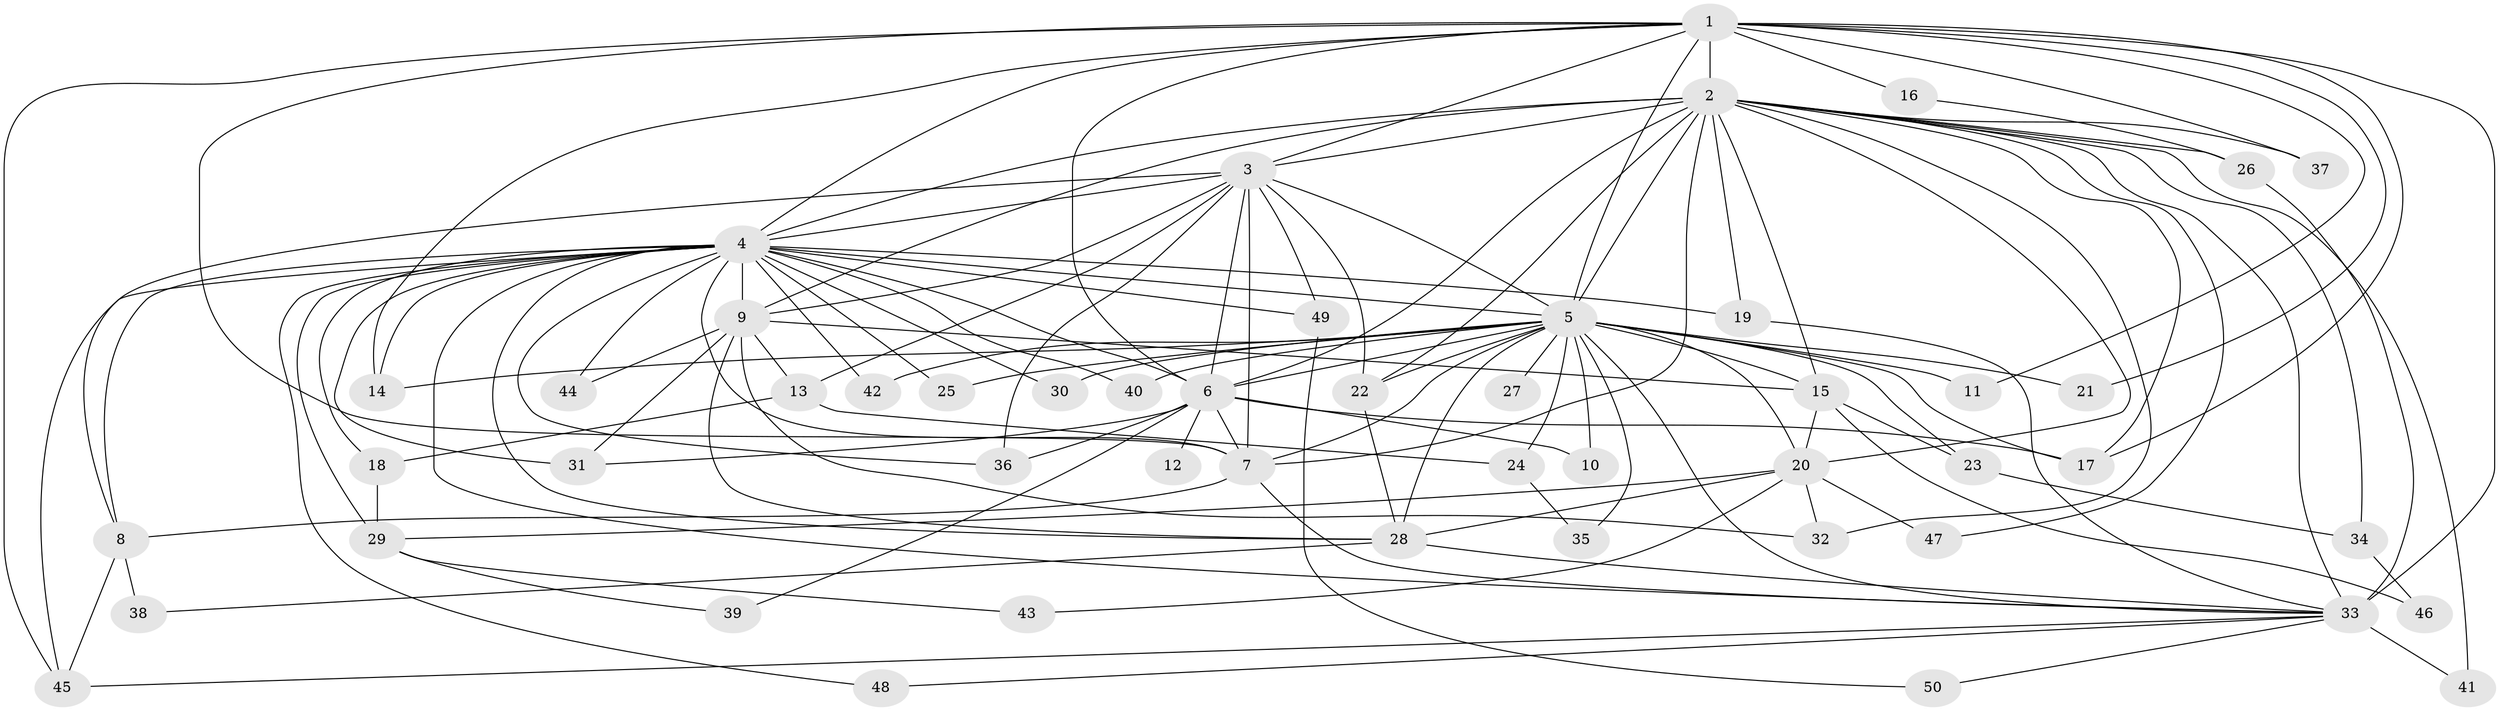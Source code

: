 // original degree distribution, {20: 0.010101010101010102, 15: 0.010101010101010102, 17: 0.020202020202020204, 27: 0.010101010101010102, 33: 0.010101010101010102, 12: 0.010101010101010102, 19: 0.010101010101010102, 22: 0.010101010101010102, 25: 0.010101010101010102, 5: 0.030303030303030304, 4: 0.06060606060606061, 2: 0.5050505050505051, 3: 0.2727272727272727, 6: 0.020202020202020204, 7: 0.010101010101010102}
// Generated by graph-tools (version 1.1) at 2025/35/03/09/25 02:35:05]
// undirected, 50 vertices, 127 edges
graph export_dot {
graph [start="1"]
  node [color=gray90,style=filled];
  1;
  2;
  3;
  4;
  5;
  6;
  7;
  8;
  9;
  10;
  11;
  12;
  13;
  14;
  15;
  16;
  17;
  18;
  19;
  20;
  21;
  22;
  23;
  24;
  25;
  26;
  27;
  28;
  29;
  30;
  31;
  32;
  33;
  34;
  35;
  36;
  37;
  38;
  39;
  40;
  41;
  42;
  43;
  44;
  45;
  46;
  47;
  48;
  49;
  50;
  1 -- 2 [weight=4.0];
  1 -- 3 [weight=2.0];
  1 -- 4 [weight=4.0];
  1 -- 5 [weight=2.0];
  1 -- 6 [weight=3.0];
  1 -- 7 [weight=2.0];
  1 -- 11 [weight=1.0];
  1 -- 14 [weight=1.0];
  1 -- 16 [weight=1.0];
  1 -- 17 [weight=1.0];
  1 -- 21 [weight=2.0];
  1 -- 33 [weight=12.0];
  1 -- 37 [weight=1.0];
  1 -- 45 [weight=1.0];
  2 -- 3 [weight=2.0];
  2 -- 4 [weight=4.0];
  2 -- 5 [weight=2.0];
  2 -- 6 [weight=2.0];
  2 -- 7 [weight=2.0];
  2 -- 9 [weight=1.0];
  2 -- 15 [weight=1.0];
  2 -- 17 [weight=1.0];
  2 -- 19 [weight=1.0];
  2 -- 20 [weight=1.0];
  2 -- 22 [weight=1.0];
  2 -- 26 [weight=1.0];
  2 -- 32 [weight=1.0];
  2 -- 33 [weight=1.0];
  2 -- 34 [weight=1.0];
  2 -- 37 [weight=1.0];
  2 -- 41 [weight=1.0];
  2 -- 47 [weight=1.0];
  3 -- 4 [weight=3.0];
  3 -- 5 [weight=1.0];
  3 -- 6 [weight=1.0];
  3 -- 7 [weight=1.0];
  3 -- 8 [weight=1.0];
  3 -- 9 [weight=1.0];
  3 -- 13 [weight=1.0];
  3 -- 22 [weight=1.0];
  3 -- 36 [weight=1.0];
  3 -- 49 [weight=1.0];
  4 -- 5 [weight=2.0];
  4 -- 6 [weight=2.0];
  4 -- 7 [weight=2.0];
  4 -- 8 [weight=2.0];
  4 -- 9 [weight=5.0];
  4 -- 14 [weight=2.0];
  4 -- 18 [weight=1.0];
  4 -- 19 [weight=2.0];
  4 -- 25 [weight=1.0];
  4 -- 28 [weight=2.0];
  4 -- 29 [weight=2.0];
  4 -- 30 [weight=1.0];
  4 -- 31 [weight=2.0];
  4 -- 33 [weight=2.0];
  4 -- 36 [weight=1.0];
  4 -- 40 [weight=2.0];
  4 -- 42 [weight=1.0];
  4 -- 44 [weight=1.0];
  4 -- 45 [weight=1.0];
  4 -- 48 [weight=1.0];
  4 -- 49 [weight=1.0];
  5 -- 6 [weight=2.0];
  5 -- 7 [weight=2.0];
  5 -- 10 [weight=1.0];
  5 -- 11 [weight=1.0];
  5 -- 14 [weight=1.0];
  5 -- 15 [weight=1.0];
  5 -- 17 [weight=2.0];
  5 -- 20 [weight=1.0];
  5 -- 21 [weight=1.0];
  5 -- 22 [weight=1.0];
  5 -- 23 [weight=1.0];
  5 -- 24 [weight=1.0];
  5 -- 25 [weight=1.0];
  5 -- 27 [weight=1.0];
  5 -- 28 [weight=1.0];
  5 -- 30 [weight=1.0];
  5 -- 33 [weight=3.0];
  5 -- 35 [weight=1.0];
  5 -- 40 [weight=1.0];
  5 -- 42 [weight=1.0];
  6 -- 7 [weight=1.0];
  6 -- 10 [weight=1.0];
  6 -- 12 [weight=1.0];
  6 -- 17 [weight=1.0];
  6 -- 31 [weight=1.0];
  6 -- 36 [weight=1.0];
  6 -- 39 [weight=1.0];
  7 -- 8 [weight=1.0];
  7 -- 33 [weight=1.0];
  8 -- 38 [weight=1.0];
  8 -- 45 [weight=1.0];
  9 -- 13 [weight=1.0];
  9 -- 15 [weight=1.0];
  9 -- 28 [weight=1.0];
  9 -- 31 [weight=1.0];
  9 -- 32 [weight=1.0];
  9 -- 44 [weight=1.0];
  13 -- 18 [weight=1.0];
  13 -- 24 [weight=1.0];
  15 -- 20 [weight=1.0];
  15 -- 23 [weight=1.0];
  15 -- 46 [weight=1.0];
  16 -- 26 [weight=1.0];
  18 -- 29 [weight=1.0];
  19 -- 33 [weight=1.0];
  20 -- 28 [weight=1.0];
  20 -- 29 [weight=1.0];
  20 -- 32 [weight=1.0];
  20 -- 43 [weight=1.0];
  20 -- 47 [weight=1.0];
  22 -- 28 [weight=1.0];
  23 -- 34 [weight=1.0];
  24 -- 35 [weight=1.0];
  26 -- 33 [weight=1.0];
  28 -- 33 [weight=1.0];
  28 -- 38 [weight=1.0];
  29 -- 39 [weight=1.0];
  29 -- 43 [weight=1.0];
  33 -- 41 [weight=1.0];
  33 -- 45 [weight=1.0];
  33 -- 48 [weight=1.0];
  33 -- 50 [weight=1.0];
  34 -- 46 [weight=1.0];
  49 -- 50 [weight=1.0];
}
